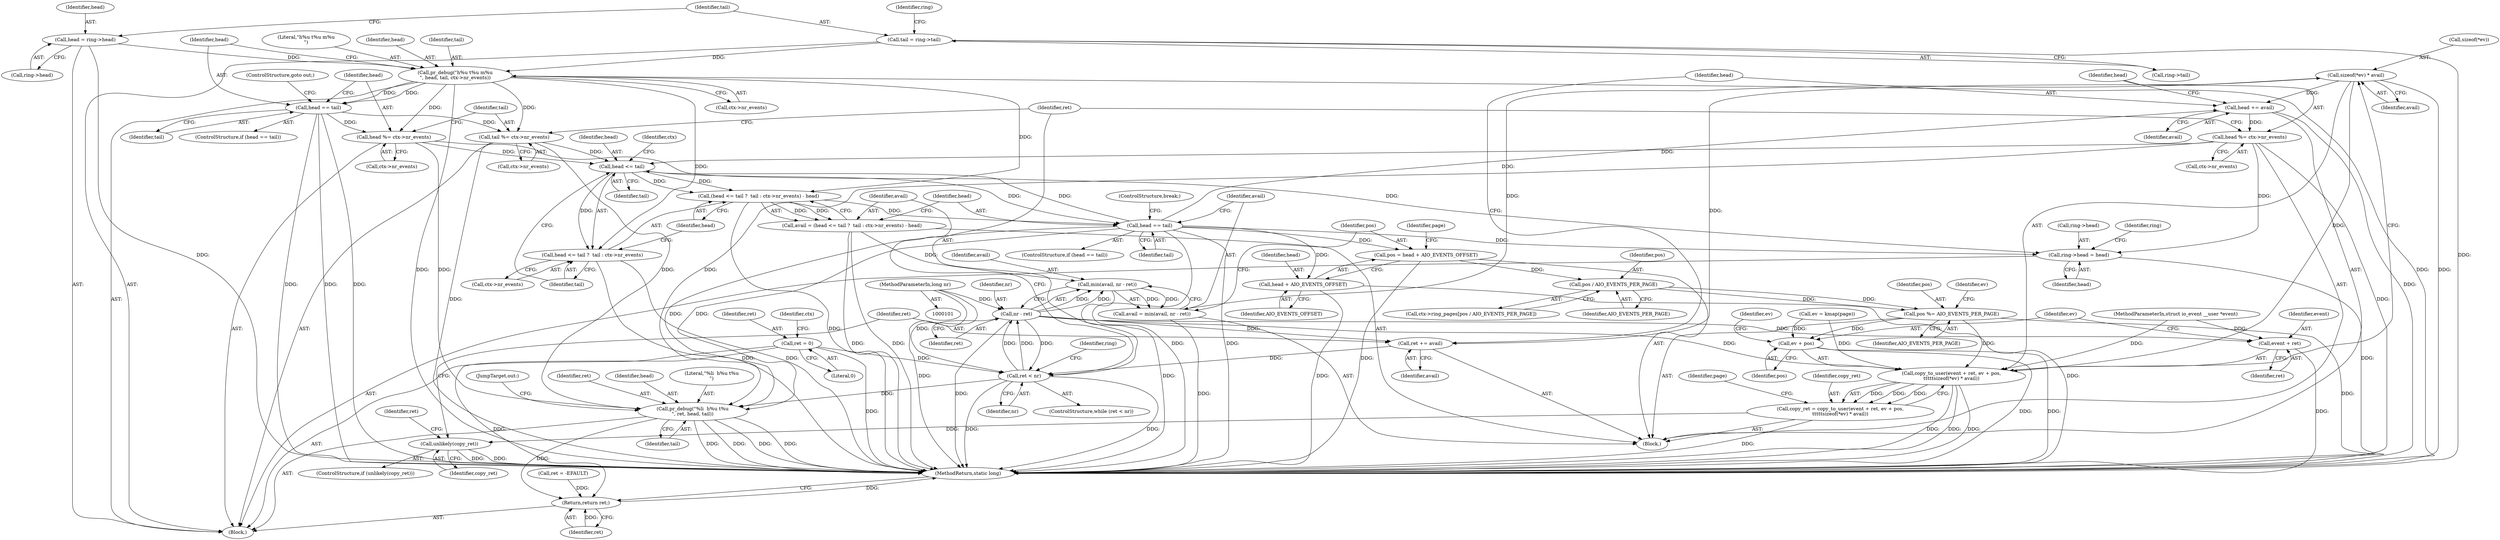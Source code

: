 digraph "0_linux_edfbbf388f293d70bf4b7c0bc38774d05e6f711a@API" {
"1000224" [label="(Call,sizeof(*ev) * avail)"];
"1000187" [label="(Call,avail = min(avail, nr - ret))"];
"1000189" [label="(Call,min(avail, nr - ret))"];
"1000170" [label="(Call,avail = (head <= tail ?  tail : ctx->nr_events) - head)"];
"1000172" [label="(Call,(head <= tail ?  tail : ctx->nr_events) - head)"];
"1000174" [label="(Call,head <= tail)"];
"1000152" [label="(Call,head %= ctx->nr_events)"];
"1000140" [label="(Call,pr_debug(\"h%u t%u m%u\n\", head, tail, ctx->nr_events))"];
"1000128" [label="(Call,head = ring->head)"];
"1000133" [label="(Call,tail = ring->tail)"];
"1000148" [label="(Call,head == tail)"];
"1000246" [label="(Call,head %= ctx->nr_events)"];
"1000243" [label="(Call,head += avail)"];
"1000224" [label="(Call,sizeof(*ev) * avail)"];
"1000183" [label="(Call,head == tail)"];
"1000157" [label="(Call,tail %= ctx->nr_events)"];
"1000191" [label="(Call,nr - ret)"];
"1000163" [label="(Call,ret < nr)"];
"1000111" [label="(Call,ret = 0)"];
"1000240" [label="(Call,ret += avail)"];
"1000104" [label="(MethodParameterIn,long nr)"];
"1000217" [label="(Call,copy_to_user(event + ret, ev + pos,\n\t\t\t\t\tsizeof(*ev) * avail))"];
"1000215" [label="(Call,copy_ret = copy_to_user(event + ret, ev + pos,\n\t\t\t\t\tsizeof(*ev) * avail))"];
"1000232" [label="(Call,unlikely(copy_ret))"];
"1000194" [label="(Call,pos = head + AIO_EVENTS_OFFSET)"];
"1000205" [label="(Call,pos / AIO_EVENTS_PER_PAGE)"];
"1000208" [label="(Call,pos %= AIO_EVENTS_PER_PAGE)"];
"1000221" [label="(Call,ev + pos)"];
"1000196" [label="(Call,head + AIO_EVENTS_OFFSET)"];
"1000259" [label="(Call,ring->head = head)"];
"1000272" [label="(Call,pr_debug(\"%li  h%u t%u\n\", ret, head, tail))"];
"1000283" [label="(Return,return ret;)"];
"1000173" [label="(Call,head <= tail ?  tail : ctx->nr_events)"];
"1000218" [label="(Call,event + ret)"];
"1000170" [label="(Call,avail = (head <= tail ?  tail : ctx->nr_events) - head)"];
"1000191" [label="(Call,nr - ret)"];
"1000217" [label="(Call,copy_to_user(event + ret, ev + pos,\n\t\t\t\t\tsizeof(*ev) * avail))"];
"1000149" [label="(Identifier,head)"];
"1000284" [label="(Identifier,ret)"];
"1000153" [label="(Identifier,head)"];
"1000194" [label="(Call,pos = head + AIO_EVENTS_OFFSET)"];
"1000198" [label="(Identifier,AIO_EVENTS_OFFSET)"];
"1000176" [label="(Identifier,tail)"];
"1000144" [label="(Call,ctx->nr_events)"];
"1000150" [label="(Identifier,tail)"];
"1000228" [label="(Identifier,avail)"];
"1000265" [label="(Identifier,ring)"];
"1000248" [label="(Call,ctx->nr_events)"];
"1000154" [label="(Call,ctx->nr_events)"];
"1000181" [label="(Identifier,head)"];
"1000190" [label="(Identifier,avail)"];
"1000151" [label="(ControlStructure,goto out;)"];
"1000263" [label="(Identifier,head)"];
"1000147" [label="(ControlStructure,if (head == tail))"];
"1000206" [label="(Identifier,pos)"];
"1000285" [label="(MethodReturn,static long)"];
"1000133" [label="(Call,tail = ring->tail)"];
"1000139" [label="(Identifier,ring)"];
"1000227" [label="(Identifier,ev)"];
"1000165" [label="(Identifier,nr)"];
"1000159" [label="(Call,ctx->nr_events)"];
"1000183" [label="(Call,head == tail)"];
"1000141" [label="(Literal,\"h%u t%u m%u\n\")"];
"1000244" [label="(Identifier,head)"];
"1000193" [label="(Identifier,ret)"];
"1000216" [label="(Identifier,copy_ret)"];
"1000219" [label="(Identifier,event)"];
"1000177" [label="(Identifier,tail)"];
"1000224" [label="(Call,sizeof(*ev) * avail)"];
"1000207" [label="(Identifier,AIO_EVENTS_PER_PAGE)"];
"1000277" [label="(JumpTarget,out:)"];
"1000188" [label="(Identifier,avail)"];
"1000192" [label="(Identifier,nr)"];
"1000185" [label="(Identifier,tail)"];
"1000242" [label="(Identifier,avail)"];
"1000283" [label="(Return,return ret;)"];
"1000208" [label="(Call,pos %= AIO_EVENTS_PER_PAGE)"];
"1000171" [label="(Identifier,avail)"];
"1000215" [label="(Call,copy_ret = copy_to_user(event + ret, ev + pos,\n\t\t\t\t\tsizeof(*ev) * avail))"];
"1000243" [label="(Call,head += avail)"];
"1000230" [label="(Identifier,page)"];
"1000247" [label="(Identifier,head)"];
"1000175" [label="(Identifier,head)"];
"1000166" [label="(Block,)"];
"1000246" [label="(Call,head %= ctx->nr_events)"];
"1000174" [label="(Call,head <= tail)"];
"1000196" [label="(Call,head + AIO_EVENTS_OFFSET)"];
"1000212" [label="(Identifier,ev)"];
"1000225" [label="(Call,sizeof(*ev))"];
"1000195" [label="(Identifier,pos)"];
"1000182" [label="(ControlStructure,if (head == tail))"];
"1000223" [label="(Identifier,pos)"];
"1000218" [label="(Call,event + ret)"];
"1000179" [label="(Identifier,ctx)"];
"1000189" [label="(Call,min(avail, nr - ret))"];
"1000241" [label="(Identifier,ret)"];
"1000205" [label="(Call,pos / AIO_EVENTS_PER_PAGE)"];
"1000221" [label="(Call,ev + pos)"];
"1000240" [label="(Call,ret += avail)"];
"1000129" [label="(Identifier,head)"];
"1000187" [label="(Call,avail = min(avail, nr - ret))"];
"1000260" [label="(Call,ring->head)"];
"1000148" [label="(Call,head == tail)"];
"1000211" [label="(Call,ev = kmap(page))"];
"1000184" [label="(Identifier,head)"];
"1000162" [label="(ControlStructure,while (ret < nr))"];
"1000113" [label="(Literal,0)"];
"1000231" [label="(ControlStructure,if (unlikely(copy_ret)))"];
"1000142" [label="(Identifier,head)"];
"1000233" [label="(Identifier,copy_ret)"];
"1000143" [label="(Identifier,tail)"];
"1000128" [label="(Call,head = ring->head)"];
"1000186" [label="(ControlStructure,break;)"];
"1000274" [label="(Identifier,ret)"];
"1000105" [label="(Block,)"];
"1000235" [label="(Call,ret = -EFAULT)"];
"1000135" [label="(Call,ring->tail)"];
"1000232" [label="(Call,unlikely(copy_ret))"];
"1000197" [label="(Identifier,head)"];
"1000164" [label="(Identifier,ret)"];
"1000210" [label="(Identifier,AIO_EVENTS_PER_PAGE)"];
"1000104" [label="(MethodParameterIn,long nr)"];
"1000275" [label="(Identifier,head)"];
"1000273" [label="(Literal,\"%li  h%u t%u\n\")"];
"1000163" [label="(Call,ret < nr)"];
"1000201" [label="(Call,ctx->ring_pages[pos / AIO_EVENTS_PER_PAGE])"];
"1000173" [label="(Call,head <= tail ?  tail : ctx->nr_events)"];
"1000245" [label="(Identifier,avail)"];
"1000236" [label="(Identifier,ret)"];
"1000157" [label="(Call,tail %= ctx->nr_events)"];
"1000272" [label="(Call,pr_debug(\"%li  h%u t%u\n\", ret, head, tail))"];
"1000112" [label="(Identifier,ret)"];
"1000220" [label="(Identifier,ret)"];
"1000158" [label="(Identifier,tail)"];
"1000200" [label="(Identifier,page)"];
"1000152" [label="(Call,head %= ctx->nr_events)"];
"1000209" [label="(Identifier,pos)"];
"1000222" [label="(Identifier,ev)"];
"1000103" [label="(MethodParameterIn,struct io_event __user *event)"];
"1000259" [label="(Call,ring->head = head)"];
"1000178" [label="(Call,ctx->nr_events)"];
"1000252" [label="(Identifier,ring)"];
"1000130" [label="(Call,ring->head)"];
"1000140" [label="(Call,pr_debug(\"h%u t%u m%u\n\", head, tail, ctx->nr_events))"];
"1000134" [label="(Identifier,tail)"];
"1000276" [label="(Identifier,tail)"];
"1000111" [label="(Call,ret = 0)"];
"1000172" [label="(Call,(head <= tail ?  tail : ctx->nr_events) - head)"];
"1000118" [label="(Identifier,ctx)"];
"1000224" -> "1000217"  [label="AST: "];
"1000224" -> "1000228"  [label="CFG: "];
"1000225" -> "1000224"  [label="AST: "];
"1000228" -> "1000224"  [label="AST: "];
"1000217" -> "1000224"  [label="CFG: "];
"1000224" -> "1000285"  [label="DDG: "];
"1000224" -> "1000217"  [label="DDG: "];
"1000187" -> "1000224"  [label="DDG: "];
"1000224" -> "1000240"  [label="DDG: "];
"1000224" -> "1000243"  [label="DDG: "];
"1000187" -> "1000166"  [label="AST: "];
"1000187" -> "1000189"  [label="CFG: "];
"1000188" -> "1000187"  [label="AST: "];
"1000189" -> "1000187"  [label="AST: "];
"1000195" -> "1000187"  [label="CFG: "];
"1000187" -> "1000285"  [label="DDG: "];
"1000189" -> "1000187"  [label="DDG: "];
"1000189" -> "1000187"  [label="DDG: "];
"1000189" -> "1000191"  [label="CFG: "];
"1000190" -> "1000189"  [label="AST: "];
"1000191" -> "1000189"  [label="AST: "];
"1000189" -> "1000285"  [label="DDG: "];
"1000170" -> "1000189"  [label="DDG: "];
"1000191" -> "1000189"  [label="DDG: "];
"1000191" -> "1000189"  [label="DDG: "];
"1000170" -> "1000166"  [label="AST: "];
"1000170" -> "1000172"  [label="CFG: "];
"1000171" -> "1000170"  [label="AST: "];
"1000172" -> "1000170"  [label="AST: "];
"1000184" -> "1000170"  [label="CFG: "];
"1000170" -> "1000285"  [label="DDG: "];
"1000170" -> "1000285"  [label="DDG: "];
"1000172" -> "1000170"  [label="DDG: "];
"1000172" -> "1000170"  [label="DDG: "];
"1000172" -> "1000181"  [label="CFG: "];
"1000173" -> "1000172"  [label="AST: "];
"1000181" -> "1000172"  [label="AST: "];
"1000172" -> "1000285"  [label="DDG: "];
"1000174" -> "1000172"  [label="DDG: "];
"1000174" -> "1000172"  [label="DDG: "];
"1000140" -> "1000172"  [label="DDG: "];
"1000172" -> "1000183"  [label="DDG: "];
"1000174" -> "1000173"  [label="AST: "];
"1000174" -> "1000176"  [label="CFG: "];
"1000175" -> "1000174"  [label="AST: "];
"1000176" -> "1000174"  [label="AST: "];
"1000177" -> "1000174"  [label="CFG: "];
"1000179" -> "1000174"  [label="CFG: "];
"1000152" -> "1000174"  [label="DDG: "];
"1000246" -> "1000174"  [label="DDG: "];
"1000183" -> "1000174"  [label="DDG: "];
"1000157" -> "1000174"  [label="DDG: "];
"1000174" -> "1000173"  [label="DDG: "];
"1000174" -> "1000183"  [label="DDG: "];
"1000152" -> "1000105"  [label="AST: "];
"1000152" -> "1000154"  [label="CFG: "];
"1000153" -> "1000152"  [label="AST: "];
"1000154" -> "1000152"  [label="AST: "];
"1000158" -> "1000152"  [label="CFG: "];
"1000140" -> "1000152"  [label="DDG: "];
"1000148" -> "1000152"  [label="DDG: "];
"1000152" -> "1000259"  [label="DDG: "];
"1000152" -> "1000272"  [label="DDG: "];
"1000140" -> "1000105"  [label="AST: "];
"1000140" -> "1000144"  [label="CFG: "];
"1000141" -> "1000140"  [label="AST: "];
"1000142" -> "1000140"  [label="AST: "];
"1000143" -> "1000140"  [label="AST: "];
"1000144" -> "1000140"  [label="AST: "];
"1000149" -> "1000140"  [label="CFG: "];
"1000140" -> "1000285"  [label="DDG: "];
"1000140" -> "1000285"  [label="DDG: "];
"1000128" -> "1000140"  [label="DDG: "];
"1000133" -> "1000140"  [label="DDG: "];
"1000140" -> "1000148"  [label="DDG: "];
"1000140" -> "1000148"  [label="DDG: "];
"1000140" -> "1000157"  [label="DDG: "];
"1000140" -> "1000173"  [label="DDG: "];
"1000128" -> "1000105"  [label="AST: "];
"1000128" -> "1000130"  [label="CFG: "];
"1000129" -> "1000128"  [label="AST: "];
"1000130" -> "1000128"  [label="AST: "];
"1000134" -> "1000128"  [label="CFG: "];
"1000128" -> "1000285"  [label="DDG: "];
"1000133" -> "1000105"  [label="AST: "];
"1000133" -> "1000135"  [label="CFG: "];
"1000134" -> "1000133"  [label="AST: "];
"1000135" -> "1000133"  [label="AST: "];
"1000139" -> "1000133"  [label="CFG: "];
"1000133" -> "1000285"  [label="DDG: "];
"1000148" -> "1000147"  [label="AST: "];
"1000148" -> "1000150"  [label="CFG: "];
"1000149" -> "1000148"  [label="AST: "];
"1000150" -> "1000148"  [label="AST: "];
"1000151" -> "1000148"  [label="CFG: "];
"1000153" -> "1000148"  [label="CFG: "];
"1000148" -> "1000285"  [label="DDG: "];
"1000148" -> "1000285"  [label="DDG: "];
"1000148" -> "1000285"  [label="DDG: "];
"1000148" -> "1000157"  [label="DDG: "];
"1000246" -> "1000166"  [label="AST: "];
"1000246" -> "1000248"  [label="CFG: "];
"1000247" -> "1000246"  [label="AST: "];
"1000248" -> "1000246"  [label="AST: "];
"1000164" -> "1000246"  [label="CFG: "];
"1000246" -> "1000285"  [label="DDG: "];
"1000243" -> "1000246"  [label="DDG: "];
"1000246" -> "1000259"  [label="DDG: "];
"1000246" -> "1000272"  [label="DDG: "];
"1000243" -> "1000166"  [label="AST: "];
"1000243" -> "1000245"  [label="CFG: "];
"1000244" -> "1000243"  [label="AST: "];
"1000245" -> "1000243"  [label="AST: "];
"1000247" -> "1000243"  [label="CFG: "];
"1000243" -> "1000285"  [label="DDG: "];
"1000183" -> "1000243"  [label="DDG: "];
"1000183" -> "1000182"  [label="AST: "];
"1000183" -> "1000185"  [label="CFG: "];
"1000184" -> "1000183"  [label="AST: "];
"1000185" -> "1000183"  [label="AST: "];
"1000186" -> "1000183"  [label="CFG: "];
"1000188" -> "1000183"  [label="CFG: "];
"1000183" -> "1000285"  [label="DDG: "];
"1000183" -> "1000285"  [label="DDG: "];
"1000183" -> "1000194"  [label="DDG: "];
"1000183" -> "1000196"  [label="DDG: "];
"1000183" -> "1000259"  [label="DDG: "];
"1000183" -> "1000272"  [label="DDG: "];
"1000183" -> "1000272"  [label="DDG: "];
"1000157" -> "1000105"  [label="AST: "];
"1000157" -> "1000159"  [label="CFG: "];
"1000158" -> "1000157"  [label="AST: "];
"1000159" -> "1000157"  [label="AST: "];
"1000164" -> "1000157"  [label="CFG: "];
"1000157" -> "1000285"  [label="DDG: "];
"1000157" -> "1000272"  [label="DDG: "];
"1000191" -> "1000193"  [label="CFG: "];
"1000192" -> "1000191"  [label="AST: "];
"1000193" -> "1000191"  [label="AST: "];
"1000191" -> "1000285"  [label="DDG: "];
"1000191" -> "1000163"  [label="DDG: "];
"1000163" -> "1000191"  [label="DDG: "];
"1000163" -> "1000191"  [label="DDG: "];
"1000104" -> "1000191"  [label="DDG: "];
"1000191" -> "1000217"  [label="DDG: "];
"1000191" -> "1000218"  [label="DDG: "];
"1000191" -> "1000240"  [label="DDG: "];
"1000163" -> "1000162"  [label="AST: "];
"1000163" -> "1000165"  [label="CFG: "];
"1000164" -> "1000163"  [label="AST: "];
"1000165" -> "1000163"  [label="AST: "];
"1000171" -> "1000163"  [label="CFG: "];
"1000252" -> "1000163"  [label="CFG: "];
"1000163" -> "1000285"  [label="DDG: "];
"1000163" -> "1000285"  [label="DDG: "];
"1000111" -> "1000163"  [label="DDG: "];
"1000240" -> "1000163"  [label="DDG: "];
"1000104" -> "1000163"  [label="DDG: "];
"1000163" -> "1000272"  [label="DDG: "];
"1000111" -> "1000105"  [label="AST: "];
"1000111" -> "1000113"  [label="CFG: "];
"1000112" -> "1000111"  [label="AST: "];
"1000113" -> "1000111"  [label="AST: "];
"1000118" -> "1000111"  [label="CFG: "];
"1000111" -> "1000285"  [label="DDG: "];
"1000111" -> "1000283"  [label="DDG: "];
"1000240" -> "1000166"  [label="AST: "];
"1000240" -> "1000242"  [label="CFG: "];
"1000241" -> "1000240"  [label="AST: "];
"1000242" -> "1000240"  [label="AST: "];
"1000244" -> "1000240"  [label="CFG: "];
"1000104" -> "1000101"  [label="AST: "];
"1000104" -> "1000285"  [label="DDG: "];
"1000217" -> "1000215"  [label="AST: "];
"1000218" -> "1000217"  [label="AST: "];
"1000221" -> "1000217"  [label="AST: "];
"1000215" -> "1000217"  [label="CFG: "];
"1000217" -> "1000285"  [label="DDG: "];
"1000217" -> "1000285"  [label="DDG: "];
"1000217" -> "1000285"  [label="DDG: "];
"1000217" -> "1000215"  [label="DDG: "];
"1000217" -> "1000215"  [label="DDG: "];
"1000217" -> "1000215"  [label="DDG: "];
"1000103" -> "1000217"  [label="DDG: "];
"1000211" -> "1000217"  [label="DDG: "];
"1000208" -> "1000217"  [label="DDG: "];
"1000215" -> "1000166"  [label="AST: "];
"1000216" -> "1000215"  [label="AST: "];
"1000230" -> "1000215"  [label="CFG: "];
"1000215" -> "1000285"  [label="DDG: "];
"1000215" -> "1000232"  [label="DDG: "];
"1000232" -> "1000231"  [label="AST: "];
"1000232" -> "1000233"  [label="CFG: "];
"1000233" -> "1000232"  [label="AST: "];
"1000236" -> "1000232"  [label="CFG: "];
"1000241" -> "1000232"  [label="CFG: "];
"1000232" -> "1000285"  [label="DDG: "];
"1000232" -> "1000285"  [label="DDG: "];
"1000194" -> "1000166"  [label="AST: "];
"1000194" -> "1000196"  [label="CFG: "];
"1000195" -> "1000194"  [label="AST: "];
"1000196" -> "1000194"  [label="AST: "];
"1000200" -> "1000194"  [label="CFG: "];
"1000194" -> "1000285"  [label="DDG: "];
"1000194" -> "1000205"  [label="DDG: "];
"1000205" -> "1000201"  [label="AST: "];
"1000205" -> "1000207"  [label="CFG: "];
"1000206" -> "1000205"  [label="AST: "];
"1000207" -> "1000205"  [label="AST: "];
"1000201" -> "1000205"  [label="CFG: "];
"1000205" -> "1000208"  [label="DDG: "];
"1000205" -> "1000208"  [label="DDG: "];
"1000208" -> "1000166"  [label="AST: "];
"1000208" -> "1000210"  [label="CFG: "];
"1000209" -> "1000208"  [label="AST: "];
"1000210" -> "1000208"  [label="AST: "];
"1000212" -> "1000208"  [label="CFG: "];
"1000208" -> "1000285"  [label="DDG: "];
"1000208" -> "1000221"  [label="DDG: "];
"1000221" -> "1000223"  [label="CFG: "];
"1000222" -> "1000221"  [label="AST: "];
"1000223" -> "1000221"  [label="AST: "];
"1000227" -> "1000221"  [label="CFG: "];
"1000221" -> "1000285"  [label="DDG: "];
"1000221" -> "1000285"  [label="DDG: "];
"1000211" -> "1000221"  [label="DDG: "];
"1000196" -> "1000198"  [label="CFG: "];
"1000197" -> "1000196"  [label="AST: "];
"1000198" -> "1000196"  [label="AST: "];
"1000196" -> "1000285"  [label="DDG: "];
"1000196" -> "1000285"  [label="DDG: "];
"1000259" -> "1000105"  [label="AST: "];
"1000259" -> "1000263"  [label="CFG: "];
"1000260" -> "1000259"  [label="AST: "];
"1000263" -> "1000259"  [label="AST: "];
"1000265" -> "1000259"  [label="CFG: "];
"1000259" -> "1000285"  [label="DDG: "];
"1000272" -> "1000105"  [label="AST: "];
"1000272" -> "1000276"  [label="CFG: "];
"1000273" -> "1000272"  [label="AST: "];
"1000274" -> "1000272"  [label="AST: "];
"1000275" -> "1000272"  [label="AST: "];
"1000276" -> "1000272"  [label="AST: "];
"1000277" -> "1000272"  [label="CFG: "];
"1000272" -> "1000285"  [label="DDG: "];
"1000272" -> "1000285"  [label="DDG: "];
"1000272" -> "1000285"  [label="DDG: "];
"1000272" -> "1000285"  [label="DDG: "];
"1000272" -> "1000283"  [label="DDG: "];
"1000283" -> "1000105"  [label="AST: "];
"1000283" -> "1000284"  [label="CFG: "];
"1000284" -> "1000283"  [label="AST: "];
"1000285" -> "1000283"  [label="CFG: "];
"1000283" -> "1000285"  [label="DDG: "];
"1000284" -> "1000283"  [label="DDG: "];
"1000235" -> "1000283"  [label="DDG: "];
"1000173" -> "1000177"  [label="CFG: "];
"1000173" -> "1000178"  [label="CFG: "];
"1000177" -> "1000173"  [label="AST: "];
"1000178" -> "1000173"  [label="AST: "];
"1000181" -> "1000173"  [label="CFG: "];
"1000173" -> "1000285"  [label="DDG: "];
"1000173" -> "1000285"  [label="DDG: "];
"1000218" -> "1000220"  [label="CFG: "];
"1000219" -> "1000218"  [label="AST: "];
"1000220" -> "1000218"  [label="AST: "];
"1000222" -> "1000218"  [label="CFG: "];
"1000218" -> "1000285"  [label="DDG: "];
"1000103" -> "1000218"  [label="DDG: "];
}
